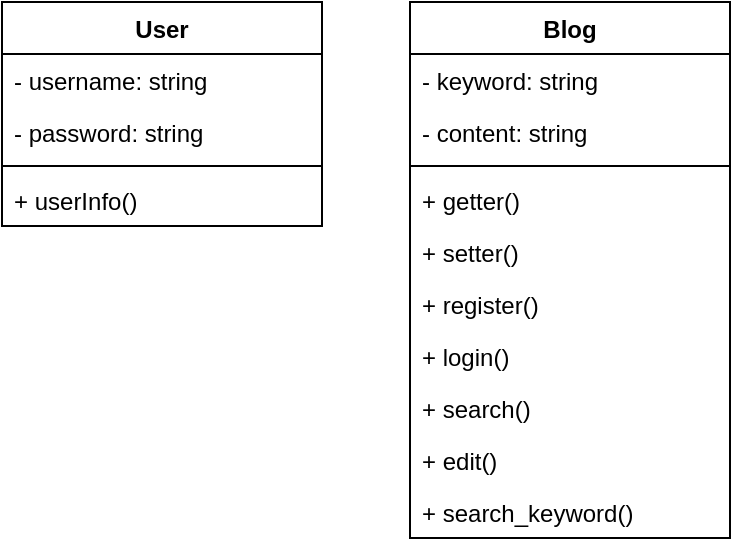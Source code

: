 <mxfile version="18.0.7" type="device"><diagram id="zRhynXQeZqjiwi_pxR_h" name="Page-1"><mxGraphModel dx="868" dy="482" grid="1" gridSize="10" guides="1" tooltips="1" connect="1" arrows="1" fold="1" page="1" pageScale="1" pageWidth="827" pageHeight="1169" math="0" shadow="0"><root><mxCell id="0"/><mxCell id="1" parent="0"/><mxCell id="BGDfD64KPP-HDOuQ34qw-1" value="User" style="swimlane;fontStyle=1;align=center;verticalAlign=top;childLayout=stackLayout;horizontal=1;startSize=26;horizontalStack=0;resizeParent=1;resizeParentMax=0;resizeLast=0;collapsible=1;marginBottom=0;" vertex="1" parent="1"><mxGeometry x="50" y="40" width="160" height="112" as="geometry"><mxRectangle x="40" y="40" width="60" height="26" as="alternateBounds"/></mxGeometry></mxCell><mxCell id="BGDfD64KPP-HDOuQ34qw-2" value="- username: string" style="text;strokeColor=none;fillColor=none;align=left;verticalAlign=top;spacingLeft=4;spacingRight=4;overflow=hidden;rotatable=0;points=[[0,0.5],[1,0.5]];portConstraint=eastwest;" vertex="1" parent="BGDfD64KPP-HDOuQ34qw-1"><mxGeometry y="26" width="160" height="26" as="geometry"/></mxCell><mxCell id="BGDfD64KPP-HDOuQ34qw-9" value="- password: string" style="text;strokeColor=none;fillColor=none;align=left;verticalAlign=top;spacingLeft=4;spacingRight=4;overflow=hidden;rotatable=0;points=[[0,0.5],[1,0.5]];portConstraint=eastwest;" vertex="1" parent="BGDfD64KPP-HDOuQ34qw-1"><mxGeometry y="52" width="160" height="26" as="geometry"/></mxCell><mxCell id="BGDfD64KPP-HDOuQ34qw-3" value="" style="line;strokeWidth=1;fillColor=none;align=left;verticalAlign=middle;spacingTop=-1;spacingLeft=3;spacingRight=3;rotatable=0;labelPosition=right;points=[];portConstraint=eastwest;" vertex="1" parent="BGDfD64KPP-HDOuQ34qw-1"><mxGeometry y="78" width="160" height="8" as="geometry"/></mxCell><mxCell id="BGDfD64KPP-HDOuQ34qw-21" value="+ userInfo()" style="text;strokeColor=none;fillColor=none;align=left;verticalAlign=top;spacingLeft=4;spacingRight=4;overflow=hidden;rotatable=0;points=[[0,0.5],[1,0.5]];portConstraint=eastwest;" vertex="1" parent="BGDfD64KPP-HDOuQ34qw-1"><mxGeometry y="86" width="160" height="26" as="geometry"/></mxCell><mxCell id="BGDfD64KPP-HDOuQ34qw-23" value="Blog" style="swimlane;fontStyle=1;align=center;verticalAlign=top;childLayout=stackLayout;horizontal=1;startSize=26;horizontalStack=0;resizeParent=1;resizeParentMax=0;resizeLast=0;collapsible=1;marginBottom=0;" vertex="1" parent="1"><mxGeometry x="254" y="40" width="160" height="268" as="geometry"><mxRectangle x="40" y="40" width="60" height="26" as="alternateBounds"/></mxGeometry></mxCell><mxCell id="BGDfD64KPP-HDOuQ34qw-25" value="- keyword: string " style="text;strokeColor=none;fillColor=none;align=left;verticalAlign=top;spacingLeft=4;spacingRight=4;overflow=hidden;rotatable=0;points=[[0,0.5],[1,0.5]];portConstraint=eastwest;" vertex="1" parent="BGDfD64KPP-HDOuQ34qw-23"><mxGeometry y="26" width="160" height="26" as="geometry"/></mxCell><mxCell id="BGDfD64KPP-HDOuQ34qw-33" value="- content: string " style="text;strokeColor=none;fillColor=none;align=left;verticalAlign=top;spacingLeft=4;spacingRight=4;overflow=hidden;rotatable=0;points=[[0,0.5],[1,0.5]];portConstraint=eastwest;" vertex="1" parent="BGDfD64KPP-HDOuQ34qw-23"><mxGeometry y="52" width="160" height="26" as="geometry"/></mxCell><mxCell id="BGDfD64KPP-HDOuQ34qw-26" value="" style="line;strokeWidth=1;fillColor=none;align=left;verticalAlign=middle;spacingTop=-1;spacingLeft=3;spacingRight=3;rotatable=0;labelPosition=right;points=[];portConstraint=eastwest;" vertex="1" parent="BGDfD64KPP-HDOuQ34qw-23"><mxGeometry y="78" width="160" height="8" as="geometry"/></mxCell><mxCell id="BGDfD64KPP-HDOuQ34qw-34" value="+ getter()" style="text;strokeColor=none;fillColor=none;align=left;verticalAlign=top;spacingLeft=4;spacingRight=4;overflow=hidden;rotatable=0;points=[[0,0.5],[1,0.5]];portConstraint=eastwest;" vertex="1" parent="BGDfD64KPP-HDOuQ34qw-23"><mxGeometry y="86" width="160" height="26" as="geometry"/></mxCell><mxCell id="BGDfD64KPP-HDOuQ34qw-35" value="+ setter()" style="text;strokeColor=none;fillColor=none;align=left;verticalAlign=top;spacingLeft=4;spacingRight=4;overflow=hidden;rotatable=0;points=[[0,0.5],[1,0.5]];portConstraint=eastwest;" vertex="1" parent="BGDfD64KPP-HDOuQ34qw-23"><mxGeometry y="112" width="160" height="26" as="geometry"/></mxCell><mxCell id="BGDfD64KPP-HDOuQ34qw-20" value="+ register()" style="text;strokeColor=none;fillColor=none;align=left;verticalAlign=top;spacingLeft=4;spacingRight=4;overflow=hidden;rotatable=0;points=[[0,0.5],[1,0.5]];portConstraint=eastwest;" vertex="1" parent="BGDfD64KPP-HDOuQ34qw-23"><mxGeometry y="138" width="160" height="26" as="geometry"/></mxCell><mxCell id="BGDfD64KPP-HDOuQ34qw-4" value="+ login()" style="text;strokeColor=none;fillColor=none;align=left;verticalAlign=top;spacingLeft=4;spacingRight=4;overflow=hidden;rotatable=0;points=[[0,0.5],[1,0.5]];portConstraint=eastwest;" vertex="1" parent="BGDfD64KPP-HDOuQ34qw-23"><mxGeometry y="164" width="160" height="26" as="geometry"/></mxCell><mxCell id="BGDfD64KPP-HDOuQ34qw-18" value="+ search()" style="text;strokeColor=none;fillColor=none;align=left;verticalAlign=top;spacingLeft=4;spacingRight=4;overflow=hidden;rotatable=0;points=[[0,0.5],[1,0.5]];portConstraint=eastwest;" vertex="1" parent="BGDfD64KPP-HDOuQ34qw-23"><mxGeometry y="190" width="160" height="26" as="geometry"/></mxCell><mxCell id="BGDfD64KPP-HDOuQ34qw-41" value="+ edit()" style="text;strokeColor=none;fillColor=none;align=left;verticalAlign=top;spacingLeft=4;spacingRight=4;overflow=hidden;rotatable=0;points=[[0,0.5],[1,0.5]];portConstraint=eastwest;" vertex="1" parent="BGDfD64KPP-HDOuQ34qw-23"><mxGeometry y="216" width="160" height="26" as="geometry"/></mxCell><mxCell id="BGDfD64KPP-HDOuQ34qw-29" value="+ search_keyword()" style="text;strokeColor=none;fillColor=none;align=left;verticalAlign=top;spacingLeft=4;spacingRight=4;overflow=hidden;rotatable=0;points=[[0,0.5],[1,0.5]];portConstraint=eastwest;" vertex="1" parent="BGDfD64KPP-HDOuQ34qw-23"><mxGeometry y="242" width="160" height="26" as="geometry"/></mxCell></root></mxGraphModel></diagram></mxfile>
